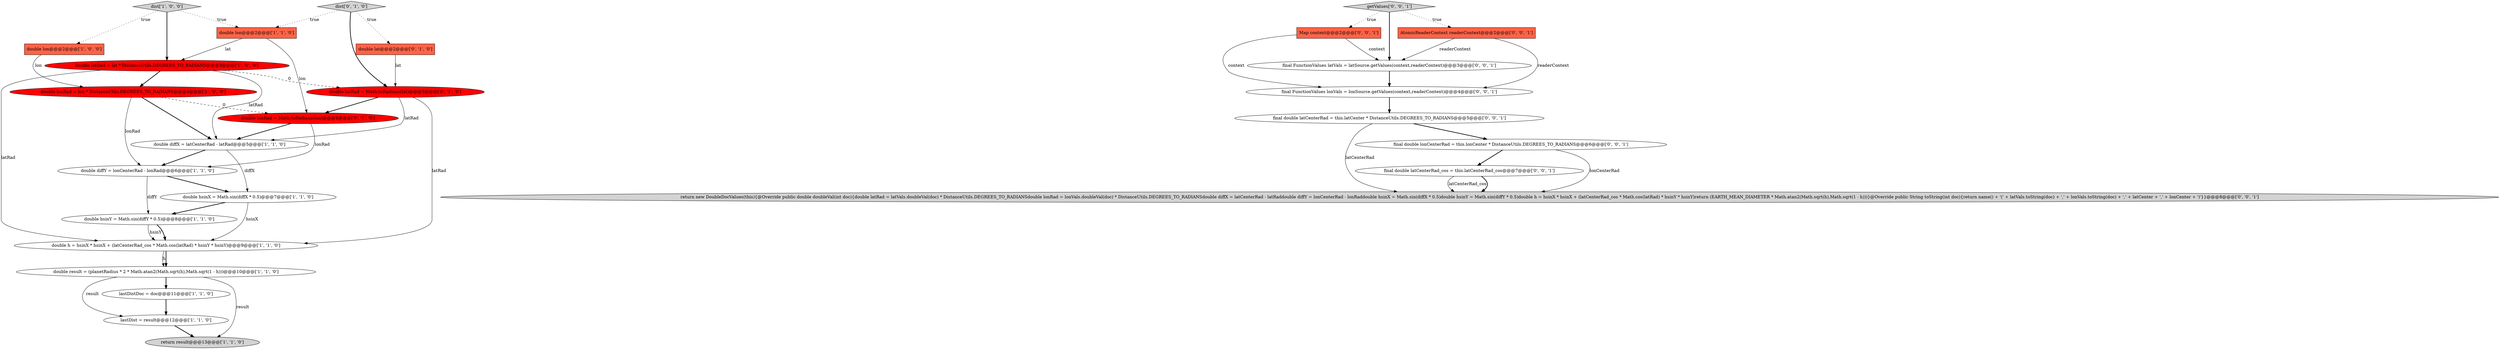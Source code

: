 digraph {
7 [style = filled, label = "double hsinX = Math.sin(diffX * 0.5)@@@7@@@['1', '1', '0']", fillcolor = white, shape = ellipse image = "AAA0AAABBB1BBB"];
9 [style = filled, label = "double latRad = lat * DistanceUtils.DEGREES_TO_RADIANS@@@3@@@['1', '0', '0']", fillcolor = red, shape = ellipse image = "AAA1AAABBB1BBB"];
10 [style = filled, label = "lastDistDoc = doc@@@11@@@['1', '1', '0']", fillcolor = white, shape = ellipse image = "AAA0AAABBB1BBB"];
12 [style = filled, label = "lastDist = result@@@12@@@['1', '1', '0']", fillcolor = white, shape = ellipse image = "AAA0AAABBB1BBB"];
4 [style = filled, label = "double lon@@@2@@@['1', '1', '0']", fillcolor = tomato, shape = box image = "AAA0AAABBB1BBB"];
13 [style = filled, label = "dist['1', '0', '0']", fillcolor = lightgray, shape = diamond image = "AAA0AAABBB1BBB"];
25 [style = filled, label = "final double latCenterRad_cos = this.latCenterRad_cos@@@7@@@['0', '0', '1']", fillcolor = white, shape = ellipse image = "AAA0AAABBB3BBB"];
26 [style = filled, label = "getValues['0', '0', '1']", fillcolor = lightgray, shape = diamond image = "AAA0AAABBB3BBB"];
22 [style = filled, label = "Map context@@@2@@@['0', '0', '1']", fillcolor = tomato, shape = box image = "AAA0AAABBB3BBB"];
21 [style = filled, label = "final FunctionValues lonVals = lonSource.getValues(context,readerContext)@@@4@@@['0', '0', '1']", fillcolor = white, shape = ellipse image = "AAA0AAABBB3BBB"];
19 [style = filled, label = "return new DoubleDocValues(this){@Override public double doubleVal(int doc){double latRad = latVals.doubleVal(doc) * DistanceUtils.DEGREES_TO_RADIANSdouble lonRad = lonVals.doubleVal(doc) * DistanceUtils.DEGREES_TO_RADIANSdouble diffX = latCenterRad - latRaddouble diffY = lonCenterRad - lonRaddouble hsinX = Math.sin(diffX * 0.5)double hsinY = Math.sin(diffY * 0.5)double h = hsinX * hsinX + (latCenterRad_cos * Math.cos(latRad) * hsinY * hsinY)return (EARTH_MEAN_DIAMETER * Math.atan2(Math.sqrt(h),Math.sqrt(1 - h)))}@Override public String toString(int doc){return name() + '(' + latVals.toString(doc) + ',' + lonVals.toString(doc) + ',' + latCenter + ',' + lonCenter + ')'}}@@@8@@@['0', '0', '1']", fillcolor = lightgray, shape = ellipse image = "AAA0AAABBB3BBB"];
8 [style = filled, label = "double h = hsinX * hsinX + (latCenterRad_cos * Math.cos(latRad) * hsinY * hsinY)@@@9@@@['1', '1', '0']", fillcolor = white, shape = ellipse image = "AAA0AAABBB1BBB"];
6 [style = filled, label = "double hsinY = Math.sin(diffY * 0.5)@@@8@@@['1', '1', '0']", fillcolor = white, shape = ellipse image = "AAA0AAABBB1BBB"];
16 [style = filled, label = "double lat@@@2@@@['0', '1', '0']", fillcolor = tomato, shape = box image = "AAA0AAABBB2BBB"];
5 [style = filled, label = "return result@@@13@@@['1', '1', '0']", fillcolor = lightgray, shape = ellipse image = "AAA0AAABBB1BBB"];
15 [style = filled, label = "double lonRad = Math.toRadians(lon)@@@4@@@['0', '1', '0']", fillcolor = red, shape = ellipse image = "AAA1AAABBB2BBB"];
14 [style = filled, label = "dist['0', '1', '0']", fillcolor = lightgray, shape = diamond image = "AAA0AAABBB2BBB"];
0 [style = filled, label = "double lonRad = lon * DistanceUtils.DEGREES_TO_RADIANS@@@4@@@['1', '0', '0']", fillcolor = red, shape = ellipse image = "AAA1AAABBB1BBB"];
3 [style = filled, label = "double diffY = lonCenterRad - lonRad@@@6@@@['1', '1', '0']", fillcolor = white, shape = ellipse image = "AAA0AAABBB1BBB"];
2 [style = filled, label = "double diffX = latCenterRad - latRad@@@5@@@['1', '1', '0']", fillcolor = white, shape = ellipse image = "AAA0AAABBB1BBB"];
18 [style = filled, label = "final FunctionValues latVals = latSource.getValues(context,readerContext)@@@3@@@['0', '0', '1']", fillcolor = white, shape = ellipse image = "AAA0AAABBB3BBB"];
24 [style = filled, label = "final double latCenterRad = this.latCenter * DistanceUtils.DEGREES_TO_RADIANS@@@5@@@['0', '0', '1']", fillcolor = white, shape = ellipse image = "AAA0AAABBB3BBB"];
11 [style = filled, label = "double result = (planetRadius * 2 * Math.atan2(Math.sqrt(h),Math.sqrt(1 - h)))@@@10@@@['1', '1', '0']", fillcolor = white, shape = ellipse image = "AAA0AAABBB1BBB"];
23 [style = filled, label = "final double lonCenterRad = this.lonCenter * DistanceUtils.DEGREES_TO_RADIANS@@@6@@@['0', '0', '1']", fillcolor = white, shape = ellipse image = "AAA0AAABBB3BBB"];
17 [style = filled, label = "double latRad = Math.toRadians(lat)@@@3@@@['0', '1', '0']", fillcolor = red, shape = ellipse image = "AAA1AAABBB2BBB"];
1 [style = filled, label = "double lon@@@2@@@['1', '0', '0']", fillcolor = tomato, shape = box image = "AAA0AAABBB1BBB"];
20 [style = filled, label = "AtomicReaderContext readerContext@@@2@@@['0', '0', '1']", fillcolor = tomato, shape = box image = "AAA0AAABBB3BBB"];
23->25 [style = bold, label=""];
20->21 [style = solid, label="readerContext"];
7->8 [style = solid, label="hsinX"];
24->19 [style = solid, label="latCenterRad"];
15->2 [style = bold, label=""];
3->6 [style = solid, label="diffY"];
9->8 [style = solid, label="latRad"];
8->11 [style = solid, label="h"];
9->0 [style = bold, label=""];
12->5 [style = bold, label=""];
4->9 [style = solid, label="lat"];
2->3 [style = bold, label=""];
0->2 [style = bold, label=""];
0->3 [style = solid, label="lonRad"];
0->15 [style = dashed, label="0"];
14->17 [style = bold, label=""];
26->20 [style = dotted, label="true"];
21->24 [style = bold, label=""];
26->22 [style = dotted, label="true"];
17->8 [style = solid, label="latRad"];
11->5 [style = solid, label="result"];
22->21 [style = solid, label="context"];
25->19 [style = solid, label="latCenterRad_cos"];
20->18 [style = solid, label="readerContext"];
6->8 [style = solid, label="hsinY"];
14->16 [style = dotted, label="true"];
13->1 [style = dotted, label="true"];
4->15 [style = solid, label="lon"];
11->12 [style = solid, label="result"];
16->17 [style = solid, label="lat"];
3->7 [style = bold, label=""];
11->10 [style = bold, label=""];
23->19 [style = solid, label="lonCenterRad"];
10->12 [style = bold, label=""];
9->17 [style = dashed, label="0"];
7->6 [style = bold, label=""];
6->8 [style = bold, label=""];
17->2 [style = solid, label="latRad"];
2->7 [style = solid, label="diffX"];
17->15 [style = bold, label=""];
25->19 [style = bold, label=""];
1->0 [style = solid, label="lon"];
22->18 [style = solid, label="context"];
13->9 [style = bold, label=""];
18->21 [style = bold, label=""];
14->4 [style = dotted, label="true"];
8->11 [style = bold, label=""];
9->2 [style = solid, label="latRad"];
15->3 [style = solid, label="lonRad"];
13->4 [style = dotted, label="true"];
26->18 [style = bold, label=""];
24->23 [style = bold, label=""];
}
